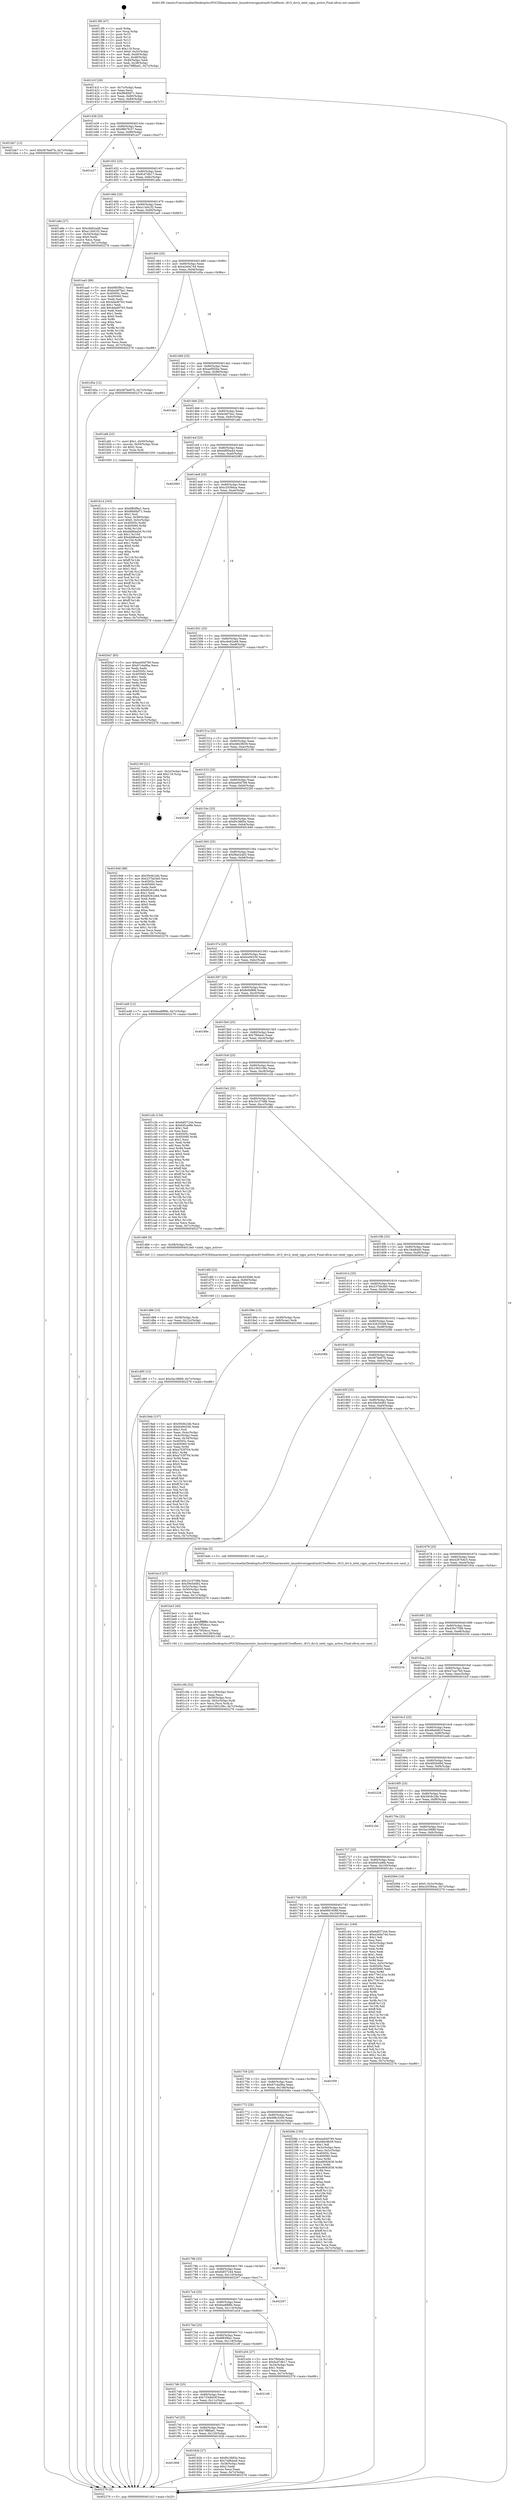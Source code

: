 digraph "0x4013f0" {
  label = "0x4013f0 (/mnt/c/Users/mathe/Desktop/tcc/POCII/binaries/extr_linuxdriversgpudrmi915selftests..i915_drv.h_intel_vgpu_active_Final-ollvm.out::main(0))"
  labelloc = "t"
  node[shape=record]

  Entry [label="",width=0.3,height=0.3,shape=circle,fillcolor=black,style=filled]
  "0x40141f" [label="{
     0x40141f [26]\l
     | [instrs]\l
     &nbsp;&nbsp;0x40141f \<+3\>: mov -0x7c(%rbp),%eax\l
     &nbsp;&nbsp;0x401422 \<+2\>: mov %eax,%ecx\l
     &nbsp;&nbsp;0x401424 \<+6\>: sub $0x88d0bf71,%ecx\l
     &nbsp;&nbsp;0x40142a \<+3\>: mov %eax,-0x80(%rbp)\l
     &nbsp;&nbsp;0x40142d \<+6\>: mov %ecx,-0x84(%rbp)\l
     &nbsp;&nbsp;0x401433 \<+6\>: je 0000000000401bb7 \<main+0x7c7\>\l
  }"]
  "0x401bb7" [label="{
     0x401bb7 [12]\l
     | [instrs]\l
     &nbsp;&nbsp;0x401bb7 \<+7\>: movl $0x387be97b,-0x7c(%rbp)\l
     &nbsp;&nbsp;0x401bbe \<+5\>: jmp 0000000000402276 \<main+0xe86\>\l
  }"]
  "0x401439" [label="{
     0x401439 [25]\l
     | [instrs]\l
     &nbsp;&nbsp;0x401439 \<+5\>: jmp 000000000040143e \<main+0x4e\>\l
     &nbsp;&nbsp;0x40143e \<+3\>: mov -0x80(%rbp),%eax\l
     &nbsp;&nbsp;0x401441 \<+5\>: sub $0x98b7fc37,%eax\l
     &nbsp;&nbsp;0x401446 \<+6\>: mov %eax,-0x88(%rbp)\l
     &nbsp;&nbsp;0x40144c \<+6\>: je 0000000000401e27 \<main+0xa37\>\l
  }"]
  Exit [label="",width=0.3,height=0.3,shape=circle,fillcolor=black,style=filled,peripheries=2]
  "0x401e27" [label="{
     0x401e27\l
  }", style=dashed]
  "0x401452" [label="{
     0x401452 [25]\l
     | [instrs]\l
     &nbsp;&nbsp;0x401452 \<+5\>: jmp 0000000000401457 \<main+0x67\>\l
     &nbsp;&nbsp;0x401457 \<+3\>: mov -0x80(%rbp),%eax\l
     &nbsp;&nbsp;0x40145a \<+5\>: sub $0x9cd7db17,%eax\l
     &nbsp;&nbsp;0x40145f \<+6\>: mov %eax,-0x8c(%rbp)\l
     &nbsp;&nbsp;0x401465 \<+6\>: je 0000000000401a8a \<main+0x69a\>\l
  }"]
  "0x401d95" [label="{
     0x401d95 [12]\l
     | [instrs]\l
     &nbsp;&nbsp;0x401d95 \<+7\>: movl $0x5ac39fd9,-0x7c(%rbp)\l
     &nbsp;&nbsp;0x401d9c \<+5\>: jmp 0000000000402276 \<main+0xe86\>\l
  }"]
  "0x401a8a" [label="{
     0x401a8a [27]\l
     | [instrs]\l
     &nbsp;&nbsp;0x401a8a \<+5\>: mov $0xc6e62a48,%eax\l
     &nbsp;&nbsp;0x401a8f \<+5\>: mov $0xa13d41f2,%ecx\l
     &nbsp;&nbsp;0x401a94 \<+3\>: mov -0x34(%rbp),%edx\l
     &nbsp;&nbsp;0x401a97 \<+3\>: cmp $0x0,%edx\l
     &nbsp;&nbsp;0x401a9a \<+3\>: cmove %ecx,%eax\l
     &nbsp;&nbsp;0x401a9d \<+3\>: mov %eax,-0x7c(%rbp)\l
     &nbsp;&nbsp;0x401aa0 \<+5\>: jmp 0000000000402276 \<main+0xe86\>\l
  }"]
  "0x40146b" [label="{
     0x40146b [25]\l
     | [instrs]\l
     &nbsp;&nbsp;0x40146b \<+5\>: jmp 0000000000401470 \<main+0x80\>\l
     &nbsp;&nbsp;0x401470 \<+3\>: mov -0x80(%rbp),%eax\l
     &nbsp;&nbsp;0x401473 \<+5\>: sub $0xa13d41f2,%eax\l
     &nbsp;&nbsp;0x401478 \<+6\>: mov %eax,-0x90(%rbp)\l
     &nbsp;&nbsp;0x40147e \<+6\>: je 0000000000401aa5 \<main+0x6b5\>\l
  }"]
  "0x401d86" [label="{
     0x401d86 [15]\l
     | [instrs]\l
     &nbsp;&nbsp;0x401d86 \<+4\>: mov -0x58(%rbp),%rdi\l
     &nbsp;&nbsp;0x401d8a \<+6\>: mov %eax,-0x12c(%rbp)\l
     &nbsp;&nbsp;0x401d90 \<+5\>: call 0000000000401030 \<free@plt\>\l
     | [calls]\l
     &nbsp;&nbsp;0x401030 \{1\} (unknown)\l
  }"]
  "0x401aa5" [label="{
     0x401aa5 [88]\l
     | [instrs]\l
     &nbsp;&nbsp;0x401aa5 \<+5\>: mov $0x6f83f9a1,%eax\l
     &nbsp;&nbsp;0x401aaa \<+5\>: mov $0xbcb87ba1,%ecx\l
     &nbsp;&nbsp;0x401aaf \<+7\>: mov 0x40505c,%edx\l
     &nbsp;&nbsp;0x401ab6 \<+7\>: mov 0x405060,%esi\l
     &nbsp;&nbsp;0x401abd \<+2\>: mov %edx,%edi\l
     &nbsp;&nbsp;0x401abf \<+6\>: sub $0x4dad0763,%edi\l
     &nbsp;&nbsp;0x401ac5 \<+3\>: sub $0x1,%edi\l
     &nbsp;&nbsp;0x401ac8 \<+6\>: add $0x4dad0763,%edi\l
     &nbsp;&nbsp;0x401ace \<+3\>: imul %edi,%edx\l
     &nbsp;&nbsp;0x401ad1 \<+3\>: and $0x1,%edx\l
     &nbsp;&nbsp;0x401ad4 \<+3\>: cmp $0x0,%edx\l
     &nbsp;&nbsp;0x401ad7 \<+4\>: sete %r8b\l
     &nbsp;&nbsp;0x401adb \<+3\>: cmp $0xa,%esi\l
     &nbsp;&nbsp;0x401ade \<+4\>: setl %r9b\l
     &nbsp;&nbsp;0x401ae2 \<+3\>: mov %r8b,%r10b\l
     &nbsp;&nbsp;0x401ae5 \<+3\>: and %r9b,%r10b\l
     &nbsp;&nbsp;0x401ae8 \<+3\>: xor %r9b,%r8b\l
     &nbsp;&nbsp;0x401aeb \<+3\>: or %r8b,%r10b\l
     &nbsp;&nbsp;0x401aee \<+4\>: test $0x1,%r10b\l
     &nbsp;&nbsp;0x401af2 \<+3\>: cmovne %ecx,%eax\l
     &nbsp;&nbsp;0x401af5 \<+3\>: mov %eax,-0x7c(%rbp)\l
     &nbsp;&nbsp;0x401af8 \<+5\>: jmp 0000000000402276 \<main+0xe86\>\l
  }"]
  "0x401484" [label="{
     0x401484 [25]\l
     | [instrs]\l
     &nbsp;&nbsp;0x401484 \<+5\>: jmp 0000000000401489 \<main+0x99\>\l
     &nbsp;&nbsp;0x401489 \<+3\>: mov -0x80(%rbp),%eax\l
     &nbsp;&nbsp;0x40148c \<+5\>: sub $0xa2e0a744,%eax\l
     &nbsp;&nbsp;0x401491 \<+6\>: mov %eax,-0x94(%rbp)\l
     &nbsp;&nbsp;0x401497 \<+6\>: je 0000000000401d5a \<main+0x96a\>\l
  }"]
  "0x401d6f" [label="{
     0x401d6f [23]\l
     | [instrs]\l
     &nbsp;&nbsp;0x401d6f \<+10\>: movabs $0x4030d6,%rdi\l
     &nbsp;&nbsp;0x401d79 \<+3\>: mov %eax,-0x60(%rbp)\l
     &nbsp;&nbsp;0x401d7c \<+3\>: mov -0x60(%rbp),%esi\l
     &nbsp;&nbsp;0x401d7f \<+2\>: mov $0x0,%al\l
     &nbsp;&nbsp;0x401d81 \<+5\>: call 0000000000401040 \<printf@plt\>\l
     | [calls]\l
     &nbsp;&nbsp;0x401040 \{1\} (unknown)\l
  }"]
  "0x401d5a" [label="{
     0x401d5a [12]\l
     | [instrs]\l
     &nbsp;&nbsp;0x401d5a \<+7\>: movl $0x387be97b,-0x7c(%rbp)\l
     &nbsp;&nbsp;0x401d61 \<+5\>: jmp 0000000000402276 \<main+0xe86\>\l
  }"]
  "0x40149d" [label="{
     0x40149d [25]\l
     | [instrs]\l
     &nbsp;&nbsp;0x40149d \<+5\>: jmp 00000000004014a2 \<main+0xb2\>\l
     &nbsp;&nbsp;0x4014a2 \<+3\>: mov -0x80(%rbp),%eax\l
     &nbsp;&nbsp;0x4014a5 \<+5\>: sub $0xaef5f2be,%eax\l
     &nbsp;&nbsp;0x4014aa \<+6\>: mov %eax,-0x98(%rbp)\l
     &nbsp;&nbsp;0x4014b0 \<+6\>: je 0000000000401da1 \<main+0x9b1\>\l
  }"]
  "0x401c0b" [label="{
     0x401c0b [32]\l
     | [instrs]\l
     &nbsp;&nbsp;0x401c0b \<+6\>: mov -0x128(%rbp),%ecx\l
     &nbsp;&nbsp;0x401c11 \<+3\>: imul %eax,%ecx\l
     &nbsp;&nbsp;0x401c14 \<+4\>: mov -0x58(%rbp),%rsi\l
     &nbsp;&nbsp;0x401c18 \<+4\>: movslq -0x5c(%rbp),%rdi\l
     &nbsp;&nbsp;0x401c1c \<+3\>: mov %ecx,(%rsi,%rdi,4)\l
     &nbsp;&nbsp;0x401c1f \<+7\>: movl $0x1063106c,-0x7c(%rbp)\l
     &nbsp;&nbsp;0x401c26 \<+5\>: jmp 0000000000402276 \<main+0xe86\>\l
  }"]
  "0x401da1" [label="{
     0x401da1\l
  }", style=dashed]
  "0x4014b6" [label="{
     0x4014b6 [25]\l
     | [instrs]\l
     &nbsp;&nbsp;0x4014b6 \<+5\>: jmp 00000000004014bb \<main+0xcb\>\l
     &nbsp;&nbsp;0x4014bb \<+3\>: mov -0x80(%rbp),%eax\l
     &nbsp;&nbsp;0x4014be \<+5\>: sub $0xbcb87ba1,%eax\l
     &nbsp;&nbsp;0x4014c3 \<+6\>: mov %eax,-0x9c(%rbp)\l
     &nbsp;&nbsp;0x4014c9 \<+6\>: je 0000000000401afd \<main+0x70d\>\l
  }"]
  "0x401be3" [label="{
     0x401be3 [40]\l
     | [instrs]\l
     &nbsp;&nbsp;0x401be3 \<+5\>: mov $0x2,%ecx\l
     &nbsp;&nbsp;0x401be8 \<+1\>: cltd\l
     &nbsp;&nbsp;0x401be9 \<+2\>: idiv %ecx\l
     &nbsp;&nbsp;0x401beb \<+6\>: imul $0xfffffffe,%edx,%ecx\l
     &nbsp;&nbsp;0x401bf1 \<+6\>: sub $0x70f3dccc,%ecx\l
     &nbsp;&nbsp;0x401bf7 \<+3\>: add $0x1,%ecx\l
     &nbsp;&nbsp;0x401bfa \<+6\>: add $0x70f3dccc,%ecx\l
     &nbsp;&nbsp;0x401c00 \<+6\>: mov %ecx,-0x128(%rbp)\l
     &nbsp;&nbsp;0x401c06 \<+5\>: call 0000000000401160 \<next_i\>\l
     | [calls]\l
     &nbsp;&nbsp;0x401160 \{1\} (/mnt/c/Users/mathe/Desktop/tcc/POCII/binaries/extr_linuxdriversgpudrmi915selftests..i915_drv.h_intel_vgpu_active_Final-ollvm.out::next_i)\l
  }"]
  "0x401afd" [label="{
     0x401afd [23]\l
     | [instrs]\l
     &nbsp;&nbsp;0x401afd \<+7\>: movl $0x1,-0x50(%rbp)\l
     &nbsp;&nbsp;0x401b04 \<+4\>: movslq -0x50(%rbp),%rax\l
     &nbsp;&nbsp;0x401b08 \<+4\>: shl $0x2,%rax\l
     &nbsp;&nbsp;0x401b0c \<+3\>: mov %rax,%rdi\l
     &nbsp;&nbsp;0x401b0f \<+5\>: call 0000000000401050 \<malloc@plt\>\l
     | [calls]\l
     &nbsp;&nbsp;0x401050 \{1\} (unknown)\l
  }"]
  "0x4014cf" [label="{
     0x4014cf [25]\l
     | [instrs]\l
     &nbsp;&nbsp;0x4014cf \<+5\>: jmp 00000000004014d4 \<main+0xe4\>\l
     &nbsp;&nbsp;0x4014d4 \<+3\>: mov -0x80(%rbp),%eax\l
     &nbsp;&nbsp;0x4014d7 \<+5\>: sub $0xbdf5ba4d,%eax\l
     &nbsp;&nbsp;0x4014dc \<+6\>: mov %eax,-0xa0(%rbp)\l
     &nbsp;&nbsp;0x4014e2 \<+6\>: je 0000000000402083 \<main+0xc93\>\l
  }"]
  "0x401b14" [label="{
     0x401b14 [163]\l
     | [instrs]\l
     &nbsp;&nbsp;0x401b14 \<+5\>: mov $0x6f83f9a1,%ecx\l
     &nbsp;&nbsp;0x401b19 \<+5\>: mov $0x88d0bf71,%edx\l
     &nbsp;&nbsp;0x401b1e \<+3\>: mov $0x1,%sil\l
     &nbsp;&nbsp;0x401b21 \<+4\>: mov %rax,-0x58(%rbp)\l
     &nbsp;&nbsp;0x401b25 \<+7\>: movl $0x0,-0x5c(%rbp)\l
     &nbsp;&nbsp;0x401b2c \<+8\>: mov 0x40505c,%r8d\l
     &nbsp;&nbsp;0x401b34 \<+8\>: mov 0x405060,%r9d\l
     &nbsp;&nbsp;0x401b3c \<+3\>: mov %r8d,%r10d\l
     &nbsp;&nbsp;0x401b3f \<+7\>: sub $0xddd6aa5d,%r10d\l
     &nbsp;&nbsp;0x401b46 \<+4\>: sub $0x1,%r10d\l
     &nbsp;&nbsp;0x401b4a \<+7\>: add $0xddd6aa5d,%r10d\l
     &nbsp;&nbsp;0x401b51 \<+4\>: imul %r10d,%r8d\l
     &nbsp;&nbsp;0x401b55 \<+4\>: and $0x1,%r8d\l
     &nbsp;&nbsp;0x401b59 \<+4\>: cmp $0x0,%r8d\l
     &nbsp;&nbsp;0x401b5d \<+4\>: sete %r11b\l
     &nbsp;&nbsp;0x401b61 \<+4\>: cmp $0xa,%r9d\l
     &nbsp;&nbsp;0x401b65 \<+3\>: setl %bl\l
     &nbsp;&nbsp;0x401b68 \<+3\>: mov %r11b,%r14b\l
     &nbsp;&nbsp;0x401b6b \<+4\>: xor $0xff,%r14b\l
     &nbsp;&nbsp;0x401b6f \<+3\>: mov %bl,%r15b\l
     &nbsp;&nbsp;0x401b72 \<+4\>: xor $0xff,%r15b\l
     &nbsp;&nbsp;0x401b76 \<+4\>: xor $0x1,%sil\l
     &nbsp;&nbsp;0x401b7a \<+3\>: mov %r14b,%r12b\l
     &nbsp;&nbsp;0x401b7d \<+4\>: and $0xff,%r12b\l
     &nbsp;&nbsp;0x401b81 \<+3\>: and %sil,%r11b\l
     &nbsp;&nbsp;0x401b84 \<+3\>: mov %r15b,%r13b\l
     &nbsp;&nbsp;0x401b87 \<+4\>: and $0xff,%r13b\l
     &nbsp;&nbsp;0x401b8b \<+3\>: and %sil,%bl\l
     &nbsp;&nbsp;0x401b8e \<+3\>: or %r11b,%r12b\l
     &nbsp;&nbsp;0x401b91 \<+3\>: or %bl,%r13b\l
     &nbsp;&nbsp;0x401b94 \<+3\>: xor %r13b,%r12b\l
     &nbsp;&nbsp;0x401b97 \<+3\>: or %r15b,%r14b\l
     &nbsp;&nbsp;0x401b9a \<+4\>: xor $0xff,%r14b\l
     &nbsp;&nbsp;0x401b9e \<+4\>: or $0x1,%sil\l
     &nbsp;&nbsp;0x401ba2 \<+3\>: and %sil,%r14b\l
     &nbsp;&nbsp;0x401ba5 \<+3\>: or %r14b,%r12b\l
     &nbsp;&nbsp;0x401ba8 \<+4\>: test $0x1,%r12b\l
     &nbsp;&nbsp;0x401bac \<+3\>: cmovne %edx,%ecx\l
     &nbsp;&nbsp;0x401baf \<+3\>: mov %ecx,-0x7c(%rbp)\l
     &nbsp;&nbsp;0x401bb2 \<+5\>: jmp 0000000000402276 \<main+0xe86\>\l
  }"]
  "0x402083" [label="{
     0x402083\l
  }", style=dashed]
  "0x4014e8" [label="{
     0x4014e8 [25]\l
     | [instrs]\l
     &nbsp;&nbsp;0x4014e8 \<+5\>: jmp 00000000004014ed \<main+0xfd\>\l
     &nbsp;&nbsp;0x4014ed \<+3\>: mov -0x80(%rbp),%eax\l
     &nbsp;&nbsp;0x4014f0 \<+5\>: sub $0xc2039dca,%eax\l
     &nbsp;&nbsp;0x4014f5 \<+6\>: mov %eax,-0xa4(%rbp)\l
     &nbsp;&nbsp;0x4014fb \<+6\>: je 00000000004020a7 \<main+0xcb7\>\l
  }"]
  "0x4019ab" [label="{
     0x4019ab [157]\l
     | [instrs]\l
     &nbsp;&nbsp;0x4019ab \<+5\>: mov $0x59c8c24b,%ecx\l
     &nbsp;&nbsp;0x4019b0 \<+5\>: mov $0xfce94336,%edx\l
     &nbsp;&nbsp;0x4019b5 \<+3\>: mov $0x1,%sil\l
     &nbsp;&nbsp;0x4019b8 \<+3\>: mov %eax,-0x4c(%rbp)\l
     &nbsp;&nbsp;0x4019bb \<+3\>: mov -0x4c(%rbp),%eax\l
     &nbsp;&nbsp;0x4019be \<+3\>: mov %eax,-0x34(%rbp)\l
     &nbsp;&nbsp;0x4019c1 \<+7\>: mov 0x40505c,%eax\l
     &nbsp;&nbsp;0x4019c8 \<+8\>: mov 0x405060,%r8d\l
     &nbsp;&nbsp;0x4019d0 \<+3\>: mov %eax,%r9d\l
     &nbsp;&nbsp;0x4019d3 \<+7\>: sub $0xa753f704,%r9d\l
     &nbsp;&nbsp;0x4019da \<+4\>: sub $0x1,%r9d\l
     &nbsp;&nbsp;0x4019de \<+7\>: add $0xa753f704,%r9d\l
     &nbsp;&nbsp;0x4019e5 \<+4\>: imul %r9d,%eax\l
     &nbsp;&nbsp;0x4019e9 \<+3\>: and $0x1,%eax\l
     &nbsp;&nbsp;0x4019ec \<+3\>: cmp $0x0,%eax\l
     &nbsp;&nbsp;0x4019ef \<+4\>: sete %r10b\l
     &nbsp;&nbsp;0x4019f3 \<+4\>: cmp $0xa,%r8d\l
     &nbsp;&nbsp;0x4019f7 \<+4\>: setl %r11b\l
     &nbsp;&nbsp;0x4019fb \<+3\>: mov %r10b,%bl\l
     &nbsp;&nbsp;0x4019fe \<+3\>: xor $0xff,%bl\l
     &nbsp;&nbsp;0x401a01 \<+3\>: mov %r11b,%r14b\l
     &nbsp;&nbsp;0x401a04 \<+4\>: xor $0xff,%r14b\l
     &nbsp;&nbsp;0x401a08 \<+4\>: xor $0x1,%sil\l
     &nbsp;&nbsp;0x401a0c \<+3\>: mov %bl,%r15b\l
     &nbsp;&nbsp;0x401a0f \<+4\>: and $0xff,%r15b\l
     &nbsp;&nbsp;0x401a13 \<+3\>: and %sil,%r10b\l
     &nbsp;&nbsp;0x401a16 \<+3\>: mov %r14b,%r12b\l
     &nbsp;&nbsp;0x401a19 \<+4\>: and $0xff,%r12b\l
     &nbsp;&nbsp;0x401a1d \<+3\>: and %sil,%r11b\l
     &nbsp;&nbsp;0x401a20 \<+3\>: or %r10b,%r15b\l
     &nbsp;&nbsp;0x401a23 \<+3\>: or %r11b,%r12b\l
     &nbsp;&nbsp;0x401a26 \<+3\>: xor %r12b,%r15b\l
     &nbsp;&nbsp;0x401a29 \<+3\>: or %r14b,%bl\l
     &nbsp;&nbsp;0x401a2c \<+3\>: xor $0xff,%bl\l
     &nbsp;&nbsp;0x401a2f \<+4\>: or $0x1,%sil\l
     &nbsp;&nbsp;0x401a33 \<+3\>: and %sil,%bl\l
     &nbsp;&nbsp;0x401a36 \<+3\>: or %bl,%r15b\l
     &nbsp;&nbsp;0x401a39 \<+4\>: test $0x1,%r15b\l
     &nbsp;&nbsp;0x401a3d \<+3\>: cmovne %edx,%ecx\l
     &nbsp;&nbsp;0x401a40 \<+3\>: mov %ecx,-0x7c(%rbp)\l
     &nbsp;&nbsp;0x401a43 \<+5\>: jmp 0000000000402276 \<main+0xe86\>\l
  }"]
  "0x4020a7" [label="{
     0x4020a7 [83]\l
     | [instrs]\l
     &nbsp;&nbsp;0x4020a7 \<+5\>: mov $0xea00d769,%eax\l
     &nbsp;&nbsp;0x4020ac \<+5\>: mov $0x67c4a9ba,%ecx\l
     &nbsp;&nbsp;0x4020b1 \<+2\>: xor %edx,%edx\l
     &nbsp;&nbsp;0x4020b3 \<+7\>: mov 0x40505c,%esi\l
     &nbsp;&nbsp;0x4020ba \<+7\>: mov 0x405060,%edi\l
     &nbsp;&nbsp;0x4020c1 \<+3\>: sub $0x1,%edx\l
     &nbsp;&nbsp;0x4020c4 \<+3\>: mov %esi,%r8d\l
     &nbsp;&nbsp;0x4020c7 \<+3\>: add %edx,%r8d\l
     &nbsp;&nbsp;0x4020ca \<+4\>: imul %r8d,%esi\l
     &nbsp;&nbsp;0x4020ce \<+3\>: and $0x1,%esi\l
     &nbsp;&nbsp;0x4020d1 \<+3\>: cmp $0x0,%esi\l
     &nbsp;&nbsp;0x4020d4 \<+4\>: sete %r9b\l
     &nbsp;&nbsp;0x4020d8 \<+3\>: cmp $0xa,%edi\l
     &nbsp;&nbsp;0x4020db \<+4\>: setl %r10b\l
     &nbsp;&nbsp;0x4020df \<+3\>: mov %r9b,%r11b\l
     &nbsp;&nbsp;0x4020e2 \<+3\>: and %r10b,%r11b\l
     &nbsp;&nbsp;0x4020e5 \<+3\>: xor %r10b,%r9b\l
     &nbsp;&nbsp;0x4020e8 \<+3\>: or %r9b,%r11b\l
     &nbsp;&nbsp;0x4020eb \<+4\>: test $0x1,%r11b\l
     &nbsp;&nbsp;0x4020ef \<+3\>: cmovne %ecx,%eax\l
     &nbsp;&nbsp;0x4020f2 \<+3\>: mov %eax,-0x7c(%rbp)\l
     &nbsp;&nbsp;0x4020f5 \<+5\>: jmp 0000000000402276 \<main+0xe86\>\l
  }"]
  "0x401501" [label="{
     0x401501 [25]\l
     | [instrs]\l
     &nbsp;&nbsp;0x401501 \<+5\>: jmp 0000000000401506 \<main+0x116\>\l
     &nbsp;&nbsp;0x401506 \<+3\>: mov -0x80(%rbp),%eax\l
     &nbsp;&nbsp;0x401509 \<+5\>: sub $0xc6e62a48,%eax\l
     &nbsp;&nbsp;0x40150e \<+6\>: mov %eax,-0xa8(%rbp)\l
     &nbsp;&nbsp;0x401514 \<+6\>: je 0000000000402077 \<main+0xc87\>\l
  }"]
  "0x4013f0" [label="{
     0x4013f0 [47]\l
     | [instrs]\l
     &nbsp;&nbsp;0x4013f0 \<+1\>: push %rbp\l
     &nbsp;&nbsp;0x4013f1 \<+3\>: mov %rsp,%rbp\l
     &nbsp;&nbsp;0x4013f4 \<+2\>: push %r15\l
     &nbsp;&nbsp;0x4013f6 \<+2\>: push %r14\l
     &nbsp;&nbsp;0x4013f8 \<+2\>: push %r13\l
     &nbsp;&nbsp;0x4013fa \<+2\>: push %r12\l
     &nbsp;&nbsp;0x4013fc \<+1\>: push %rbx\l
     &nbsp;&nbsp;0x4013fd \<+7\>: sub $0x118,%rsp\l
     &nbsp;&nbsp;0x401404 \<+7\>: movl $0x0,-0x3c(%rbp)\l
     &nbsp;&nbsp;0x40140b \<+3\>: mov %edi,-0x40(%rbp)\l
     &nbsp;&nbsp;0x40140e \<+4\>: mov %rsi,-0x48(%rbp)\l
     &nbsp;&nbsp;0x401412 \<+3\>: mov -0x40(%rbp),%edi\l
     &nbsp;&nbsp;0x401415 \<+3\>: mov %edi,-0x38(%rbp)\l
     &nbsp;&nbsp;0x401418 \<+7\>: movl $0x78ffdad1,-0x7c(%rbp)\l
  }"]
  "0x402077" [label="{
     0x402077\l
  }", style=dashed]
  "0x40151a" [label="{
     0x40151a [25]\l
     | [instrs]\l
     &nbsp;&nbsp;0x40151a \<+5\>: jmp 000000000040151f \<main+0x12f\>\l
     &nbsp;&nbsp;0x40151f \<+3\>: mov -0x80(%rbp),%eax\l
     &nbsp;&nbsp;0x401522 \<+5\>: sub $0xd46c9b59,%eax\l
     &nbsp;&nbsp;0x401527 \<+6\>: mov %eax,-0xac(%rbp)\l
     &nbsp;&nbsp;0x40152d \<+6\>: je 0000000000402190 \<main+0xda0\>\l
  }"]
  "0x402276" [label="{
     0x402276 [5]\l
     | [instrs]\l
     &nbsp;&nbsp;0x402276 \<+5\>: jmp 000000000040141f \<main+0x2f\>\l
  }"]
  "0x402190" [label="{
     0x402190 [21]\l
     | [instrs]\l
     &nbsp;&nbsp;0x402190 \<+3\>: mov -0x2c(%rbp),%eax\l
     &nbsp;&nbsp;0x402193 \<+7\>: add $0x118,%rsp\l
     &nbsp;&nbsp;0x40219a \<+1\>: pop %rbx\l
     &nbsp;&nbsp;0x40219b \<+2\>: pop %r12\l
     &nbsp;&nbsp;0x40219d \<+2\>: pop %r13\l
     &nbsp;&nbsp;0x40219f \<+2\>: pop %r14\l
     &nbsp;&nbsp;0x4021a1 \<+2\>: pop %r15\l
     &nbsp;&nbsp;0x4021a3 \<+1\>: pop %rbp\l
     &nbsp;&nbsp;0x4021a4 \<+1\>: ret\l
  }"]
  "0x401533" [label="{
     0x401533 [25]\l
     | [instrs]\l
     &nbsp;&nbsp;0x401533 \<+5\>: jmp 0000000000401538 \<main+0x148\>\l
     &nbsp;&nbsp;0x401538 \<+3\>: mov -0x80(%rbp),%eax\l
     &nbsp;&nbsp;0x40153b \<+5\>: sub $0xea00d769,%eax\l
     &nbsp;&nbsp;0x401540 \<+6\>: mov %eax,-0xb0(%rbp)\l
     &nbsp;&nbsp;0x401546 \<+6\>: je 000000000040226f \<main+0xe7f\>\l
  }"]
  "0x401808" [label="{
     0x401808\l
  }", style=dashed]
  "0x40226f" [label="{
     0x40226f\l
  }", style=dashed]
  "0x40154c" [label="{
     0x40154c [25]\l
     | [instrs]\l
     &nbsp;&nbsp;0x40154c \<+5\>: jmp 0000000000401551 \<main+0x161\>\l
     &nbsp;&nbsp;0x401551 \<+3\>: mov -0x80(%rbp),%eax\l
     &nbsp;&nbsp;0x401554 \<+5\>: sub $0xf0c3885a,%eax\l
     &nbsp;&nbsp;0x401559 \<+6\>: mov %eax,-0xb4(%rbp)\l
     &nbsp;&nbsp;0x40155f \<+6\>: je 0000000000401946 \<main+0x556\>\l
  }"]
  "0x40182b" [label="{
     0x40182b [27]\l
     | [instrs]\l
     &nbsp;&nbsp;0x40182b \<+5\>: mov $0xf0c3885a,%eax\l
     &nbsp;&nbsp;0x401830 \<+5\>: mov $0x7a9fcba9,%ecx\l
     &nbsp;&nbsp;0x401835 \<+3\>: mov -0x38(%rbp),%edx\l
     &nbsp;&nbsp;0x401838 \<+3\>: cmp $0x2,%edx\l
     &nbsp;&nbsp;0x40183b \<+3\>: cmovne %ecx,%eax\l
     &nbsp;&nbsp;0x40183e \<+3\>: mov %eax,-0x7c(%rbp)\l
     &nbsp;&nbsp;0x401841 \<+5\>: jmp 0000000000402276 \<main+0xe86\>\l
  }"]
  "0x401946" [label="{
     0x401946 [88]\l
     | [instrs]\l
     &nbsp;&nbsp;0x401946 \<+5\>: mov $0x59c8c24b,%eax\l
     &nbsp;&nbsp;0x40194b \<+5\>: mov $0x237bb3b0,%ecx\l
     &nbsp;&nbsp;0x401950 \<+7\>: mov 0x40505c,%edx\l
     &nbsp;&nbsp;0x401957 \<+7\>: mov 0x405060,%esi\l
     &nbsp;&nbsp;0x40195e \<+2\>: mov %edx,%edi\l
     &nbsp;&nbsp;0x401960 \<+6\>: sub $0xb9261e6d,%edi\l
     &nbsp;&nbsp;0x401966 \<+3\>: sub $0x1,%edi\l
     &nbsp;&nbsp;0x401969 \<+6\>: add $0xb9261e6d,%edi\l
     &nbsp;&nbsp;0x40196f \<+3\>: imul %edi,%edx\l
     &nbsp;&nbsp;0x401972 \<+3\>: and $0x1,%edx\l
     &nbsp;&nbsp;0x401975 \<+3\>: cmp $0x0,%edx\l
     &nbsp;&nbsp;0x401978 \<+4\>: sete %r8b\l
     &nbsp;&nbsp;0x40197c \<+3\>: cmp $0xa,%esi\l
     &nbsp;&nbsp;0x40197f \<+4\>: setl %r9b\l
     &nbsp;&nbsp;0x401983 \<+3\>: mov %r8b,%r10b\l
     &nbsp;&nbsp;0x401986 \<+3\>: and %r9b,%r10b\l
     &nbsp;&nbsp;0x401989 \<+3\>: xor %r9b,%r8b\l
     &nbsp;&nbsp;0x40198c \<+3\>: or %r8b,%r10b\l
     &nbsp;&nbsp;0x40198f \<+4\>: test $0x1,%r10b\l
     &nbsp;&nbsp;0x401993 \<+3\>: cmovne %ecx,%eax\l
     &nbsp;&nbsp;0x401996 \<+3\>: mov %eax,-0x7c(%rbp)\l
     &nbsp;&nbsp;0x401999 \<+5\>: jmp 0000000000402276 \<main+0xe86\>\l
  }"]
  "0x401565" [label="{
     0x401565 [25]\l
     | [instrs]\l
     &nbsp;&nbsp;0x401565 \<+5\>: jmp 000000000040156a \<main+0x17a\>\l
     &nbsp;&nbsp;0x40156a \<+3\>: mov -0x80(%rbp),%eax\l
     &nbsp;&nbsp;0x40156d \<+5\>: sub $0xf9a02dd3,%eax\l
     &nbsp;&nbsp;0x401572 \<+6\>: mov %eax,-0xb8(%rbp)\l
     &nbsp;&nbsp;0x401578 \<+6\>: je 0000000000401ecb \<main+0xadb\>\l
  }"]
  "0x4017ef" [label="{
     0x4017ef [25]\l
     | [instrs]\l
     &nbsp;&nbsp;0x4017ef \<+5\>: jmp 00000000004017f4 \<main+0x404\>\l
     &nbsp;&nbsp;0x4017f4 \<+3\>: mov -0x80(%rbp),%eax\l
     &nbsp;&nbsp;0x4017f7 \<+5\>: sub $0x78ffdad1,%eax\l
     &nbsp;&nbsp;0x4017fc \<+6\>: mov %eax,-0x120(%rbp)\l
     &nbsp;&nbsp;0x401802 \<+6\>: je 000000000040182b \<main+0x43b\>\l
  }"]
  "0x401ecb" [label="{
     0x401ecb\l
  }", style=dashed]
  "0x40157e" [label="{
     0x40157e [25]\l
     | [instrs]\l
     &nbsp;&nbsp;0x40157e \<+5\>: jmp 0000000000401583 \<main+0x193\>\l
     &nbsp;&nbsp;0x401583 \<+3\>: mov -0x80(%rbp),%eax\l
     &nbsp;&nbsp;0x401586 \<+5\>: sub $0xfce94336,%eax\l
     &nbsp;&nbsp;0x40158b \<+6\>: mov %eax,-0xbc(%rbp)\l
     &nbsp;&nbsp;0x401591 \<+6\>: je 0000000000401a48 \<main+0x658\>\l
  }"]
  "0x401fdf" [label="{
     0x401fdf\l
  }", style=dashed]
  "0x401a48" [label="{
     0x401a48 [12]\l
     | [instrs]\l
     &nbsp;&nbsp;0x401a48 \<+7\>: movl $0x6ea88f6b,-0x7c(%rbp)\l
     &nbsp;&nbsp;0x401a4f \<+5\>: jmp 0000000000402276 \<main+0xe86\>\l
  }"]
  "0x401597" [label="{
     0x401597 [25]\l
     | [instrs]\l
     &nbsp;&nbsp;0x401597 \<+5\>: jmp 000000000040159c \<main+0x1ac\>\l
     &nbsp;&nbsp;0x40159c \<+3\>: mov -0x80(%rbp),%eax\l
     &nbsp;&nbsp;0x40159f \<+5\>: sub $0xfe0bf8fd,%eax\l
     &nbsp;&nbsp;0x4015a4 \<+6\>: mov %eax,-0xc0(%rbp)\l
     &nbsp;&nbsp;0x4015aa \<+6\>: je 000000000040189e \<main+0x4ae\>\l
  }"]
  "0x4017d6" [label="{
     0x4017d6 [25]\l
     | [instrs]\l
     &nbsp;&nbsp;0x4017d6 \<+5\>: jmp 00000000004017db \<main+0x3eb\>\l
     &nbsp;&nbsp;0x4017db \<+3\>: mov -0x80(%rbp),%eax\l
     &nbsp;&nbsp;0x4017de \<+5\>: sub $0x733db03f,%eax\l
     &nbsp;&nbsp;0x4017e3 \<+6\>: mov %eax,-0x11c(%rbp)\l
     &nbsp;&nbsp;0x4017e9 \<+6\>: je 0000000000401fdf \<main+0xbef\>\l
  }"]
  "0x40189e" [label="{
     0x40189e\l
  }", style=dashed]
  "0x4015b0" [label="{
     0x4015b0 [25]\l
     | [instrs]\l
     &nbsp;&nbsp;0x4015b0 \<+5\>: jmp 00000000004015b5 \<main+0x1c5\>\l
     &nbsp;&nbsp;0x4015b5 \<+3\>: mov -0x80(%rbp),%eax\l
     &nbsp;&nbsp;0x4015b8 \<+5\>: sub $0x7fb6a4c,%eax\l
     &nbsp;&nbsp;0x4015bd \<+6\>: mov %eax,-0xc4(%rbp)\l
     &nbsp;&nbsp;0x4015c3 \<+6\>: je 0000000000401a6f \<main+0x67f\>\l
  }"]
  "0x4021d9" [label="{
     0x4021d9\l
  }", style=dashed]
  "0x401a6f" [label="{
     0x401a6f\l
  }", style=dashed]
  "0x4015c9" [label="{
     0x4015c9 [25]\l
     | [instrs]\l
     &nbsp;&nbsp;0x4015c9 \<+5\>: jmp 00000000004015ce \<main+0x1de\>\l
     &nbsp;&nbsp;0x4015ce \<+3\>: mov -0x80(%rbp),%eax\l
     &nbsp;&nbsp;0x4015d1 \<+5\>: sub $0x1063106c,%eax\l
     &nbsp;&nbsp;0x4015d6 \<+6\>: mov %eax,-0xc8(%rbp)\l
     &nbsp;&nbsp;0x4015dc \<+6\>: je 0000000000401c2b \<main+0x83b\>\l
  }"]
  "0x4017bd" [label="{
     0x4017bd [25]\l
     | [instrs]\l
     &nbsp;&nbsp;0x4017bd \<+5\>: jmp 00000000004017c2 \<main+0x3d2\>\l
     &nbsp;&nbsp;0x4017c2 \<+3\>: mov -0x80(%rbp),%eax\l
     &nbsp;&nbsp;0x4017c5 \<+5\>: sub $0x6f83f9a1,%eax\l
     &nbsp;&nbsp;0x4017ca \<+6\>: mov %eax,-0x118(%rbp)\l
     &nbsp;&nbsp;0x4017d0 \<+6\>: je 00000000004021d9 \<main+0xde9\>\l
  }"]
  "0x401c2b" [label="{
     0x401c2b [134]\l
     | [instrs]\l
     &nbsp;&nbsp;0x401c2b \<+5\>: mov $0x6df37244,%eax\l
     &nbsp;&nbsp;0x401c30 \<+5\>: mov $0x645ca9fe,%ecx\l
     &nbsp;&nbsp;0x401c35 \<+2\>: mov $0x1,%dl\l
     &nbsp;&nbsp;0x401c37 \<+2\>: xor %esi,%esi\l
     &nbsp;&nbsp;0x401c39 \<+7\>: mov 0x40505c,%edi\l
     &nbsp;&nbsp;0x401c40 \<+8\>: mov 0x405060,%r8d\l
     &nbsp;&nbsp;0x401c48 \<+3\>: sub $0x1,%esi\l
     &nbsp;&nbsp;0x401c4b \<+3\>: mov %edi,%r9d\l
     &nbsp;&nbsp;0x401c4e \<+3\>: add %esi,%r9d\l
     &nbsp;&nbsp;0x401c51 \<+4\>: imul %r9d,%edi\l
     &nbsp;&nbsp;0x401c55 \<+3\>: and $0x1,%edi\l
     &nbsp;&nbsp;0x401c58 \<+3\>: cmp $0x0,%edi\l
     &nbsp;&nbsp;0x401c5b \<+4\>: sete %r10b\l
     &nbsp;&nbsp;0x401c5f \<+4\>: cmp $0xa,%r8d\l
     &nbsp;&nbsp;0x401c63 \<+4\>: setl %r11b\l
     &nbsp;&nbsp;0x401c67 \<+3\>: mov %r10b,%bl\l
     &nbsp;&nbsp;0x401c6a \<+3\>: xor $0xff,%bl\l
     &nbsp;&nbsp;0x401c6d \<+3\>: mov %r11b,%r14b\l
     &nbsp;&nbsp;0x401c70 \<+4\>: xor $0xff,%r14b\l
     &nbsp;&nbsp;0x401c74 \<+3\>: xor $0x0,%dl\l
     &nbsp;&nbsp;0x401c77 \<+3\>: mov %bl,%r15b\l
     &nbsp;&nbsp;0x401c7a \<+4\>: and $0x0,%r15b\l
     &nbsp;&nbsp;0x401c7e \<+3\>: and %dl,%r10b\l
     &nbsp;&nbsp;0x401c81 \<+3\>: mov %r14b,%r12b\l
     &nbsp;&nbsp;0x401c84 \<+4\>: and $0x0,%r12b\l
     &nbsp;&nbsp;0x401c88 \<+3\>: and %dl,%r11b\l
     &nbsp;&nbsp;0x401c8b \<+3\>: or %r10b,%r15b\l
     &nbsp;&nbsp;0x401c8e \<+3\>: or %r11b,%r12b\l
     &nbsp;&nbsp;0x401c91 \<+3\>: xor %r12b,%r15b\l
     &nbsp;&nbsp;0x401c94 \<+3\>: or %r14b,%bl\l
     &nbsp;&nbsp;0x401c97 \<+3\>: xor $0xff,%bl\l
     &nbsp;&nbsp;0x401c9a \<+3\>: or $0x0,%dl\l
     &nbsp;&nbsp;0x401c9d \<+2\>: and %dl,%bl\l
     &nbsp;&nbsp;0x401c9f \<+3\>: or %bl,%r15b\l
     &nbsp;&nbsp;0x401ca2 \<+4\>: test $0x1,%r15b\l
     &nbsp;&nbsp;0x401ca6 \<+3\>: cmovne %ecx,%eax\l
     &nbsp;&nbsp;0x401ca9 \<+3\>: mov %eax,-0x7c(%rbp)\l
     &nbsp;&nbsp;0x401cac \<+5\>: jmp 0000000000402276 \<main+0xe86\>\l
  }"]
  "0x4015e2" [label="{
     0x4015e2 [25]\l
     | [instrs]\l
     &nbsp;&nbsp;0x4015e2 \<+5\>: jmp 00000000004015e7 \<main+0x1f7\>\l
     &nbsp;&nbsp;0x4015e7 \<+3\>: mov -0x80(%rbp),%eax\l
     &nbsp;&nbsp;0x4015ea \<+5\>: sub $0x1b10748b,%eax\l
     &nbsp;&nbsp;0x4015ef \<+6\>: mov %eax,-0xcc(%rbp)\l
     &nbsp;&nbsp;0x4015f5 \<+6\>: je 0000000000401d66 \<main+0x976\>\l
  }"]
  "0x401a54" [label="{
     0x401a54 [27]\l
     | [instrs]\l
     &nbsp;&nbsp;0x401a54 \<+5\>: mov $0x7fb6a4c,%eax\l
     &nbsp;&nbsp;0x401a59 \<+5\>: mov $0x9cd7db17,%ecx\l
     &nbsp;&nbsp;0x401a5e \<+3\>: mov -0x34(%rbp),%edx\l
     &nbsp;&nbsp;0x401a61 \<+3\>: cmp $0x1,%edx\l
     &nbsp;&nbsp;0x401a64 \<+3\>: cmovl %ecx,%eax\l
     &nbsp;&nbsp;0x401a67 \<+3\>: mov %eax,-0x7c(%rbp)\l
     &nbsp;&nbsp;0x401a6a \<+5\>: jmp 0000000000402276 \<main+0xe86\>\l
  }"]
  "0x401d66" [label="{
     0x401d66 [9]\l
     | [instrs]\l
     &nbsp;&nbsp;0x401d66 \<+4\>: mov -0x58(%rbp),%rdi\l
     &nbsp;&nbsp;0x401d6a \<+5\>: call 00000000004013e0 \<intel_vgpu_active\>\l
     | [calls]\l
     &nbsp;&nbsp;0x4013e0 \{1\} (/mnt/c/Users/mathe/Desktop/tcc/POCII/binaries/extr_linuxdriversgpudrmi915selftests..i915_drv.h_intel_vgpu_active_Final-ollvm.out::intel_vgpu_active)\l
  }"]
  "0x4015fb" [label="{
     0x4015fb [25]\l
     | [instrs]\l
     &nbsp;&nbsp;0x4015fb \<+5\>: jmp 0000000000401600 \<main+0x210\>\l
     &nbsp;&nbsp;0x401600 \<+3\>: mov -0x80(%rbp),%eax\l
     &nbsp;&nbsp;0x401603 \<+5\>: sub $0x1fe484d3,%eax\l
     &nbsp;&nbsp;0x401608 \<+6\>: mov %eax,-0xd0(%rbp)\l
     &nbsp;&nbsp;0x40160e \<+6\>: je 00000000004021a5 \<main+0xdb5\>\l
  }"]
  "0x4017a4" [label="{
     0x4017a4 [25]\l
     | [instrs]\l
     &nbsp;&nbsp;0x4017a4 \<+5\>: jmp 00000000004017a9 \<main+0x3b9\>\l
     &nbsp;&nbsp;0x4017a9 \<+3\>: mov -0x80(%rbp),%eax\l
     &nbsp;&nbsp;0x4017ac \<+5\>: sub $0x6ea88f6b,%eax\l
     &nbsp;&nbsp;0x4017b1 \<+6\>: mov %eax,-0x114(%rbp)\l
     &nbsp;&nbsp;0x4017b7 \<+6\>: je 0000000000401a54 \<main+0x664\>\l
  }"]
  "0x4021a5" [label="{
     0x4021a5\l
  }", style=dashed]
  "0x401614" [label="{
     0x401614 [25]\l
     | [instrs]\l
     &nbsp;&nbsp;0x401614 \<+5\>: jmp 0000000000401619 \<main+0x229\>\l
     &nbsp;&nbsp;0x401619 \<+3\>: mov -0x80(%rbp),%eax\l
     &nbsp;&nbsp;0x40161c \<+5\>: sub $0x237bb3b0,%eax\l
     &nbsp;&nbsp;0x401621 \<+6\>: mov %eax,-0xd4(%rbp)\l
     &nbsp;&nbsp;0x401627 \<+6\>: je 000000000040199e \<main+0x5ae\>\l
  }"]
  "0x402207" [label="{
     0x402207\l
  }", style=dashed]
  "0x40199e" [label="{
     0x40199e [13]\l
     | [instrs]\l
     &nbsp;&nbsp;0x40199e \<+4\>: mov -0x48(%rbp),%rax\l
     &nbsp;&nbsp;0x4019a2 \<+4\>: mov 0x8(%rax),%rdi\l
     &nbsp;&nbsp;0x4019a6 \<+5\>: call 0000000000401060 \<atoi@plt\>\l
     | [calls]\l
     &nbsp;&nbsp;0x401060 \{1\} (unknown)\l
  }"]
  "0x40162d" [label="{
     0x40162d [25]\l
     | [instrs]\l
     &nbsp;&nbsp;0x40162d \<+5\>: jmp 0000000000401632 \<main+0x242\>\l
     &nbsp;&nbsp;0x401632 \<+3\>: mov -0x80(%rbp),%eax\l
     &nbsp;&nbsp;0x401635 \<+5\>: sub $0x326255d8,%eax\l
     &nbsp;&nbsp;0x40163a \<+6\>: mov %eax,-0xd8(%rbp)\l
     &nbsp;&nbsp;0x401640 \<+6\>: je 000000000040206b \<main+0xc7b\>\l
  }"]
  "0x40178b" [label="{
     0x40178b [25]\l
     | [instrs]\l
     &nbsp;&nbsp;0x40178b \<+5\>: jmp 0000000000401790 \<main+0x3a0\>\l
     &nbsp;&nbsp;0x401790 \<+3\>: mov -0x80(%rbp),%eax\l
     &nbsp;&nbsp;0x401793 \<+5\>: sub $0x6df37244,%eax\l
     &nbsp;&nbsp;0x401798 \<+6\>: mov %eax,-0x110(%rbp)\l
     &nbsp;&nbsp;0x40179e \<+6\>: je 0000000000402207 \<main+0xe17\>\l
  }"]
  "0x40206b" [label="{
     0x40206b\l
  }", style=dashed]
  "0x401646" [label="{
     0x401646 [25]\l
     | [instrs]\l
     &nbsp;&nbsp;0x401646 \<+5\>: jmp 000000000040164b \<main+0x25b\>\l
     &nbsp;&nbsp;0x40164b \<+3\>: mov -0x80(%rbp),%eax\l
     &nbsp;&nbsp;0x40164e \<+5\>: sub $0x387be97b,%eax\l
     &nbsp;&nbsp;0x401653 \<+6\>: mov %eax,-0xdc(%rbp)\l
     &nbsp;&nbsp;0x401659 \<+6\>: je 0000000000401bc3 \<main+0x7d3\>\l
  }"]
  "0x401f40" [label="{
     0x401f40\l
  }", style=dashed]
  "0x401bc3" [label="{
     0x401bc3 [27]\l
     | [instrs]\l
     &nbsp;&nbsp;0x401bc3 \<+5\>: mov $0x1b10748b,%eax\l
     &nbsp;&nbsp;0x401bc8 \<+5\>: mov $0x39e5d482,%ecx\l
     &nbsp;&nbsp;0x401bcd \<+3\>: mov -0x5c(%rbp),%edx\l
     &nbsp;&nbsp;0x401bd0 \<+3\>: cmp -0x50(%rbp),%edx\l
     &nbsp;&nbsp;0x401bd3 \<+3\>: cmovl %ecx,%eax\l
     &nbsp;&nbsp;0x401bd6 \<+3\>: mov %eax,-0x7c(%rbp)\l
     &nbsp;&nbsp;0x401bd9 \<+5\>: jmp 0000000000402276 \<main+0xe86\>\l
  }"]
  "0x40165f" [label="{
     0x40165f [25]\l
     | [instrs]\l
     &nbsp;&nbsp;0x40165f \<+5\>: jmp 0000000000401664 \<main+0x274\>\l
     &nbsp;&nbsp;0x401664 \<+3\>: mov -0x80(%rbp),%eax\l
     &nbsp;&nbsp;0x401667 \<+5\>: sub $0x39e5d482,%eax\l
     &nbsp;&nbsp;0x40166c \<+6\>: mov %eax,-0xe0(%rbp)\l
     &nbsp;&nbsp;0x401672 \<+6\>: je 0000000000401bde \<main+0x7ee\>\l
  }"]
  "0x401772" [label="{
     0x401772 [25]\l
     | [instrs]\l
     &nbsp;&nbsp;0x401772 \<+5\>: jmp 0000000000401777 \<main+0x387\>\l
     &nbsp;&nbsp;0x401777 \<+3\>: mov -0x80(%rbp),%eax\l
     &nbsp;&nbsp;0x40177a \<+5\>: sub $0x68fc3209,%eax\l
     &nbsp;&nbsp;0x40177f \<+6\>: mov %eax,-0x10c(%rbp)\l
     &nbsp;&nbsp;0x401785 \<+6\>: je 0000000000401f40 \<main+0xb50\>\l
  }"]
  "0x401bde" [label="{
     0x401bde [5]\l
     | [instrs]\l
     &nbsp;&nbsp;0x401bde \<+5\>: call 0000000000401160 \<next_i\>\l
     | [calls]\l
     &nbsp;&nbsp;0x401160 \{1\} (/mnt/c/Users/mathe/Desktop/tcc/POCII/binaries/extr_linuxdriversgpudrmi915selftests..i915_drv.h_intel_vgpu_active_Final-ollvm.out::next_i)\l
  }"]
  "0x401678" [label="{
     0x401678 [25]\l
     | [instrs]\l
     &nbsp;&nbsp;0x401678 \<+5\>: jmp 000000000040167d \<main+0x28d\>\l
     &nbsp;&nbsp;0x40167d \<+3\>: mov -0x80(%rbp),%eax\l
     &nbsp;&nbsp;0x401680 \<+5\>: sub $0x4287b4c5,%eax\l
     &nbsp;&nbsp;0x401685 \<+6\>: mov %eax,-0xe4(%rbp)\l
     &nbsp;&nbsp;0x40168b \<+6\>: je 000000000040193a \<main+0x54a\>\l
  }"]
  "0x4020fa" [label="{
     0x4020fa [150]\l
     | [instrs]\l
     &nbsp;&nbsp;0x4020fa \<+5\>: mov $0xea00d769,%eax\l
     &nbsp;&nbsp;0x4020ff \<+5\>: mov $0xd46c9b59,%ecx\l
     &nbsp;&nbsp;0x402104 \<+2\>: mov $0x1,%dl\l
     &nbsp;&nbsp;0x402106 \<+3\>: mov -0x3c(%rbp),%esi\l
     &nbsp;&nbsp;0x402109 \<+3\>: mov %esi,-0x2c(%rbp)\l
     &nbsp;&nbsp;0x40210c \<+7\>: mov 0x40505c,%esi\l
     &nbsp;&nbsp;0x402113 \<+7\>: mov 0x405060,%edi\l
     &nbsp;&nbsp;0x40211a \<+3\>: mov %esi,%r8d\l
     &nbsp;&nbsp;0x40211d \<+7\>: sub $0xe8092636,%r8d\l
     &nbsp;&nbsp;0x402124 \<+4\>: sub $0x1,%r8d\l
     &nbsp;&nbsp;0x402128 \<+7\>: add $0xe8092636,%r8d\l
     &nbsp;&nbsp;0x40212f \<+4\>: imul %r8d,%esi\l
     &nbsp;&nbsp;0x402133 \<+3\>: and $0x1,%esi\l
     &nbsp;&nbsp;0x402136 \<+3\>: cmp $0x0,%esi\l
     &nbsp;&nbsp;0x402139 \<+4\>: sete %r9b\l
     &nbsp;&nbsp;0x40213d \<+3\>: cmp $0xa,%edi\l
     &nbsp;&nbsp;0x402140 \<+4\>: setl %r10b\l
     &nbsp;&nbsp;0x402144 \<+3\>: mov %r9b,%r11b\l
     &nbsp;&nbsp;0x402147 \<+4\>: xor $0xff,%r11b\l
     &nbsp;&nbsp;0x40214b \<+3\>: mov %r10b,%bl\l
     &nbsp;&nbsp;0x40214e \<+3\>: xor $0xff,%bl\l
     &nbsp;&nbsp;0x402151 \<+3\>: xor $0x0,%dl\l
     &nbsp;&nbsp;0x402154 \<+3\>: mov %r11b,%r14b\l
     &nbsp;&nbsp;0x402157 \<+4\>: and $0x0,%r14b\l
     &nbsp;&nbsp;0x40215b \<+3\>: and %dl,%r9b\l
     &nbsp;&nbsp;0x40215e \<+3\>: mov %bl,%r15b\l
     &nbsp;&nbsp;0x402161 \<+4\>: and $0x0,%r15b\l
     &nbsp;&nbsp;0x402165 \<+3\>: and %dl,%r10b\l
     &nbsp;&nbsp;0x402168 \<+3\>: or %r9b,%r14b\l
     &nbsp;&nbsp;0x40216b \<+3\>: or %r10b,%r15b\l
     &nbsp;&nbsp;0x40216e \<+3\>: xor %r15b,%r14b\l
     &nbsp;&nbsp;0x402171 \<+3\>: or %bl,%r11b\l
     &nbsp;&nbsp;0x402174 \<+4\>: xor $0xff,%r11b\l
     &nbsp;&nbsp;0x402178 \<+3\>: or $0x0,%dl\l
     &nbsp;&nbsp;0x40217b \<+3\>: and %dl,%r11b\l
     &nbsp;&nbsp;0x40217e \<+3\>: or %r11b,%r14b\l
     &nbsp;&nbsp;0x402181 \<+4\>: test $0x1,%r14b\l
     &nbsp;&nbsp;0x402185 \<+3\>: cmovne %ecx,%eax\l
     &nbsp;&nbsp;0x402188 \<+3\>: mov %eax,-0x7c(%rbp)\l
     &nbsp;&nbsp;0x40218b \<+5\>: jmp 0000000000402276 \<main+0xe86\>\l
  }"]
  "0x40193a" [label="{
     0x40193a\l
  }", style=dashed]
  "0x401691" [label="{
     0x401691 [25]\l
     | [instrs]\l
     &nbsp;&nbsp;0x401691 \<+5\>: jmp 0000000000401696 \<main+0x2a6\>\l
     &nbsp;&nbsp;0x401696 \<+3\>: mov -0x80(%rbp),%eax\l
     &nbsp;&nbsp;0x401699 \<+5\>: sub $0x430c7599,%eax\l
     &nbsp;&nbsp;0x40169e \<+6\>: mov %eax,-0xe8(%rbp)\l
     &nbsp;&nbsp;0x4016a4 \<+6\>: je 0000000000402234 \<main+0xe44\>\l
  }"]
  "0x401759" [label="{
     0x401759 [25]\l
     | [instrs]\l
     &nbsp;&nbsp;0x401759 \<+5\>: jmp 000000000040175e \<main+0x36e\>\l
     &nbsp;&nbsp;0x40175e \<+3\>: mov -0x80(%rbp),%eax\l
     &nbsp;&nbsp;0x401761 \<+5\>: sub $0x67c4a9ba,%eax\l
     &nbsp;&nbsp;0x401766 \<+6\>: mov %eax,-0x108(%rbp)\l
     &nbsp;&nbsp;0x40176c \<+6\>: je 00000000004020fa \<main+0xd0a\>\l
  }"]
  "0x402234" [label="{
     0x402234\l
  }", style=dashed]
  "0x4016aa" [label="{
     0x4016aa [25]\l
     | [instrs]\l
     &nbsp;&nbsp;0x4016aa \<+5\>: jmp 00000000004016af \<main+0x2bf\>\l
     &nbsp;&nbsp;0x4016af \<+3\>: mov -0x80(%rbp),%eax\l
     &nbsp;&nbsp;0x4016b2 \<+5\>: sub $0x47cac7b0,%eax\l
     &nbsp;&nbsp;0x4016b7 \<+6\>: mov %eax,-0xec(%rbp)\l
     &nbsp;&nbsp;0x4016bd \<+6\>: je 0000000000401dcf \<main+0x9df\>\l
  }"]
  "0x401f59" [label="{
     0x401f59\l
  }", style=dashed]
  "0x401dcf" [label="{
     0x401dcf\l
  }", style=dashed]
  "0x4016c3" [label="{
     0x4016c3 [25]\l
     | [instrs]\l
     &nbsp;&nbsp;0x4016c3 \<+5\>: jmp 00000000004016c8 \<main+0x2d8\>\l
     &nbsp;&nbsp;0x4016c8 \<+3\>: mov -0x80(%rbp),%eax\l
     &nbsp;&nbsp;0x4016cb \<+5\>: sub $0x48a0d91f,%eax\l
     &nbsp;&nbsp;0x4016d0 \<+6\>: mov %eax,-0xf0(%rbp)\l
     &nbsp;&nbsp;0x4016d6 \<+6\>: je 0000000000401ee6 \<main+0xaf6\>\l
  }"]
  "0x401740" [label="{
     0x401740 [25]\l
     | [instrs]\l
     &nbsp;&nbsp;0x401740 \<+5\>: jmp 0000000000401745 \<main+0x355\>\l
     &nbsp;&nbsp;0x401745 \<+3\>: mov -0x80(%rbp),%eax\l
     &nbsp;&nbsp;0x401748 \<+5\>: sub $0x6661606f,%eax\l
     &nbsp;&nbsp;0x40174d \<+6\>: mov %eax,-0x104(%rbp)\l
     &nbsp;&nbsp;0x401753 \<+6\>: je 0000000000401f59 \<main+0xb69\>\l
  }"]
  "0x401ee6" [label="{
     0x401ee6\l
  }", style=dashed]
  "0x4016dc" [label="{
     0x4016dc [25]\l
     | [instrs]\l
     &nbsp;&nbsp;0x4016dc \<+5\>: jmp 00000000004016e1 \<main+0x2f1\>\l
     &nbsp;&nbsp;0x4016e1 \<+3\>: mov -0x80(%rbp),%eax\l
     &nbsp;&nbsp;0x4016e4 \<+5\>: sub $0x4fd2b06d,%eax\l
     &nbsp;&nbsp;0x4016e9 \<+6\>: mov %eax,-0xf4(%rbp)\l
     &nbsp;&nbsp;0x4016ef \<+6\>: je 0000000000402228 \<main+0xe38\>\l
  }"]
  "0x401cb1" [label="{
     0x401cb1 [169]\l
     | [instrs]\l
     &nbsp;&nbsp;0x401cb1 \<+5\>: mov $0x6df37244,%eax\l
     &nbsp;&nbsp;0x401cb6 \<+5\>: mov $0xa2e0a744,%ecx\l
     &nbsp;&nbsp;0x401cbb \<+2\>: mov $0x1,%dl\l
     &nbsp;&nbsp;0x401cbd \<+2\>: xor %esi,%esi\l
     &nbsp;&nbsp;0x401cbf \<+3\>: mov -0x5c(%rbp),%edi\l
     &nbsp;&nbsp;0x401cc2 \<+3\>: mov %esi,%r8d\l
     &nbsp;&nbsp;0x401cc5 \<+3\>: sub %edi,%r8d\l
     &nbsp;&nbsp;0x401cc8 \<+2\>: mov %esi,%edi\l
     &nbsp;&nbsp;0x401cca \<+3\>: sub $0x1,%edi\l
     &nbsp;&nbsp;0x401ccd \<+3\>: add %edi,%r8d\l
     &nbsp;&nbsp;0x401cd0 \<+3\>: sub %r8d,%esi\l
     &nbsp;&nbsp;0x401cd3 \<+3\>: mov %esi,-0x5c(%rbp)\l
     &nbsp;&nbsp;0x401cd6 \<+7\>: mov 0x40505c,%esi\l
     &nbsp;&nbsp;0x401cdd \<+7\>: mov 0x405060,%edi\l
     &nbsp;&nbsp;0x401ce4 \<+3\>: mov %esi,%r8d\l
     &nbsp;&nbsp;0x401ce7 \<+7\>: add $0x779c141e,%r8d\l
     &nbsp;&nbsp;0x401cee \<+4\>: sub $0x1,%r8d\l
     &nbsp;&nbsp;0x401cf2 \<+7\>: sub $0x779c141e,%r8d\l
     &nbsp;&nbsp;0x401cf9 \<+4\>: imul %r8d,%esi\l
     &nbsp;&nbsp;0x401cfd \<+3\>: and $0x1,%esi\l
     &nbsp;&nbsp;0x401d00 \<+3\>: cmp $0x0,%esi\l
     &nbsp;&nbsp;0x401d03 \<+4\>: sete %r9b\l
     &nbsp;&nbsp;0x401d07 \<+3\>: cmp $0xa,%edi\l
     &nbsp;&nbsp;0x401d0a \<+4\>: setl %r10b\l
     &nbsp;&nbsp;0x401d0e \<+3\>: mov %r9b,%r11b\l
     &nbsp;&nbsp;0x401d11 \<+4\>: xor $0xff,%r11b\l
     &nbsp;&nbsp;0x401d15 \<+3\>: mov %r10b,%bl\l
     &nbsp;&nbsp;0x401d18 \<+3\>: xor $0xff,%bl\l
     &nbsp;&nbsp;0x401d1b \<+3\>: xor $0x0,%dl\l
     &nbsp;&nbsp;0x401d1e \<+3\>: mov %r11b,%r14b\l
     &nbsp;&nbsp;0x401d21 \<+4\>: and $0x0,%r14b\l
     &nbsp;&nbsp;0x401d25 \<+3\>: and %dl,%r9b\l
     &nbsp;&nbsp;0x401d28 \<+3\>: mov %bl,%r15b\l
     &nbsp;&nbsp;0x401d2b \<+4\>: and $0x0,%r15b\l
     &nbsp;&nbsp;0x401d2f \<+3\>: and %dl,%r10b\l
     &nbsp;&nbsp;0x401d32 \<+3\>: or %r9b,%r14b\l
     &nbsp;&nbsp;0x401d35 \<+3\>: or %r10b,%r15b\l
     &nbsp;&nbsp;0x401d38 \<+3\>: xor %r15b,%r14b\l
     &nbsp;&nbsp;0x401d3b \<+3\>: or %bl,%r11b\l
     &nbsp;&nbsp;0x401d3e \<+4\>: xor $0xff,%r11b\l
     &nbsp;&nbsp;0x401d42 \<+3\>: or $0x0,%dl\l
     &nbsp;&nbsp;0x401d45 \<+3\>: and %dl,%r11b\l
     &nbsp;&nbsp;0x401d48 \<+3\>: or %r11b,%r14b\l
     &nbsp;&nbsp;0x401d4b \<+4\>: test $0x1,%r14b\l
     &nbsp;&nbsp;0x401d4f \<+3\>: cmovne %ecx,%eax\l
     &nbsp;&nbsp;0x401d52 \<+3\>: mov %eax,-0x7c(%rbp)\l
     &nbsp;&nbsp;0x401d55 \<+5\>: jmp 0000000000402276 \<main+0xe86\>\l
  }"]
  "0x402228" [label="{
     0x402228\l
  }", style=dashed]
  "0x4016f5" [label="{
     0x4016f5 [25]\l
     | [instrs]\l
     &nbsp;&nbsp;0x4016f5 \<+5\>: jmp 00000000004016fa \<main+0x30a\>\l
     &nbsp;&nbsp;0x4016fa \<+3\>: mov -0x80(%rbp),%eax\l
     &nbsp;&nbsp;0x4016fd \<+5\>: sub $0x59c8c24b,%eax\l
     &nbsp;&nbsp;0x401702 \<+6\>: mov %eax,-0xf8(%rbp)\l
     &nbsp;&nbsp;0x401708 \<+6\>: je 00000000004021bd \<main+0xdcd\>\l
  }"]
  "0x401727" [label="{
     0x401727 [25]\l
     | [instrs]\l
     &nbsp;&nbsp;0x401727 \<+5\>: jmp 000000000040172c \<main+0x33c\>\l
     &nbsp;&nbsp;0x40172c \<+3\>: mov -0x80(%rbp),%eax\l
     &nbsp;&nbsp;0x40172f \<+5\>: sub $0x645ca9fe,%eax\l
     &nbsp;&nbsp;0x401734 \<+6\>: mov %eax,-0x100(%rbp)\l
     &nbsp;&nbsp;0x40173a \<+6\>: je 0000000000401cb1 \<main+0x8c1\>\l
  }"]
  "0x4021bd" [label="{
     0x4021bd\l
  }", style=dashed]
  "0x40170e" [label="{
     0x40170e [25]\l
     | [instrs]\l
     &nbsp;&nbsp;0x40170e \<+5\>: jmp 0000000000401713 \<main+0x323\>\l
     &nbsp;&nbsp;0x401713 \<+3\>: mov -0x80(%rbp),%eax\l
     &nbsp;&nbsp;0x401716 \<+5\>: sub $0x5ac39fd9,%eax\l
     &nbsp;&nbsp;0x40171b \<+6\>: mov %eax,-0xfc(%rbp)\l
     &nbsp;&nbsp;0x401721 \<+6\>: je 0000000000402094 \<main+0xca4\>\l
  }"]
  "0x402094" [label="{
     0x402094 [19]\l
     | [instrs]\l
     &nbsp;&nbsp;0x402094 \<+7\>: movl $0x0,-0x3c(%rbp)\l
     &nbsp;&nbsp;0x40209b \<+7\>: movl $0xc2039dca,-0x7c(%rbp)\l
     &nbsp;&nbsp;0x4020a2 \<+5\>: jmp 0000000000402276 \<main+0xe86\>\l
  }"]
  Entry -> "0x4013f0" [label=" 1"]
  "0x40141f" -> "0x401bb7" [label=" 1"]
  "0x40141f" -> "0x401439" [label=" 19"]
  "0x402190" -> Exit [label=" 1"]
  "0x401439" -> "0x401e27" [label=" 0"]
  "0x401439" -> "0x401452" [label=" 19"]
  "0x4020fa" -> "0x402276" [label=" 1"]
  "0x401452" -> "0x401a8a" [label=" 1"]
  "0x401452" -> "0x40146b" [label=" 18"]
  "0x4020a7" -> "0x402276" [label=" 1"]
  "0x40146b" -> "0x401aa5" [label=" 1"]
  "0x40146b" -> "0x401484" [label=" 17"]
  "0x402094" -> "0x402276" [label=" 1"]
  "0x401484" -> "0x401d5a" [label=" 1"]
  "0x401484" -> "0x40149d" [label=" 16"]
  "0x401d95" -> "0x402276" [label=" 1"]
  "0x40149d" -> "0x401da1" [label=" 0"]
  "0x40149d" -> "0x4014b6" [label=" 16"]
  "0x401d86" -> "0x401d95" [label=" 1"]
  "0x4014b6" -> "0x401afd" [label=" 1"]
  "0x4014b6" -> "0x4014cf" [label=" 15"]
  "0x401d6f" -> "0x401d86" [label=" 1"]
  "0x4014cf" -> "0x402083" [label=" 0"]
  "0x4014cf" -> "0x4014e8" [label=" 15"]
  "0x401d66" -> "0x401d6f" [label=" 1"]
  "0x4014e8" -> "0x4020a7" [label=" 1"]
  "0x4014e8" -> "0x401501" [label=" 14"]
  "0x401d5a" -> "0x402276" [label=" 1"]
  "0x401501" -> "0x402077" [label=" 0"]
  "0x401501" -> "0x40151a" [label=" 14"]
  "0x401cb1" -> "0x402276" [label=" 1"]
  "0x40151a" -> "0x402190" [label=" 1"]
  "0x40151a" -> "0x401533" [label=" 13"]
  "0x401c2b" -> "0x402276" [label=" 1"]
  "0x401533" -> "0x40226f" [label=" 0"]
  "0x401533" -> "0x40154c" [label=" 13"]
  "0x401c0b" -> "0x402276" [label=" 1"]
  "0x40154c" -> "0x401946" [label=" 1"]
  "0x40154c" -> "0x401565" [label=" 12"]
  "0x401be3" -> "0x401c0b" [label=" 1"]
  "0x401565" -> "0x401ecb" [label=" 0"]
  "0x401565" -> "0x40157e" [label=" 12"]
  "0x401bc3" -> "0x402276" [label=" 2"]
  "0x40157e" -> "0x401a48" [label=" 1"]
  "0x40157e" -> "0x401597" [label=" 11"]
  "0x401bb7" -> "0x402276" [label=" 1"]
  "0x401597" -> "0x40189e" [label=" 0"]
  "0x401597" -> "0x4015b0" [label=" 11"]
  "0x401afd" -> "0x401b14" [label=" 1"]
  "0x4015b0" -> "0x401a6f" [label=" 0"]
  "0x4015b0" -> "0x4015c9" [label=" 11"]
  "0x401aa5" -> "0x402276" [label=" 1"]
  "0x4015c9" -> "0x401c2b" [label=" 1"]
  "0x4015c9" -> "0x4015e2" [label=" 10"]
  "0x401a54" -> "0x402276" [label=" 1"]
  "0x4015e2" -> "0x401d66" [label=" 1"]
  "0x4015e2" -> "0x4015fb" [label=" 9"]
  "0x401a48" -> "0x402276" [label=" 1"]
  "0x4015fb" -> "0x4021a5" [label=" 0"]
  "0x4015fb" -> "0x401614" [label=" 9"]
  "0x40199e" -> "0x4019ab" [label=" 1"]
  "0x401614" -> "0x40199e" [label=" 1"]
  "0x401614" -> "0x40162d" [label=" 8"]
  "0x401946" -> "0x402276" [label=" 1"]
  "0x40162d" -> "0x40206b" [label=" 0"]
  "0x40162d" -> "0x401646" [label=" 8"]
  "0x4013f0" -> "0x40141f" [label=" 1"]
  "0x401646" -> "0x401bc3" [label=" 2"]
  "0x401646" -> "0x40165f" [label=" 6"]
  "0x40182b" -> "0x402276" [label=" 1"]
  "0x40165f" -> "0x401bde" [label=" 1"]
  "0x40165f" -> "0x401678" [label=" 5"]
  "0x4017ef" -> "0x40182b" [label=" 1"]
  "0x401678" -> "0x40193a" [label=" 0"]
  "0x401678" -> "0x401691" [label=" 5"]
  "0x401bde" -> "0x401be3" [label=" 1"]
  "0x401691" -> "0x402234" [label=" 0"]
  "0x401691" -> "0x4016aa" [label=" 5"]
  "0x4017d6" -> "0x401fdf" [label=" 0"]
  "0x4016aa" -> "0x401dcf" [label=" 0"]
  "0x4016aa" -> "0x4016c3" [label=" 5"]
  "0x401b14" -> "0x402276" [label=" 1"]
  "0x4016c3" -> "0x401ee6" [label=" 0"]
  "0x4016c3" -> "0x4016dc" [label=" 5"]
  "0x4017bd" -> "0x4021d9" [label=" 0"]
  "0x4016dc" -> "0x402228" [label=" 0"]
  "0x4016dc" -> "0x4016f5" [label=" 5"]
  "0x401a8a" -> "0x402276" [label=" 1"]
  "0x4016f5" -> "0x4021bd" [label=" 0"]
  "0x4016f5" -> "0x40170e" [label=" 5"]
  "0x4017a4" -> "0x401a54" [label=" 1"]
  "0x40170e" -> "0x402094" [label=" 1"]
  "0x40170e" -> "0x401727" [label=" 4"]
  "0x4017a4" -> "0x4017bd" [label=" 1"]
  "0x401727" -> "0x401cb1" [label=" 1"]
  "0x401727" -> "0x401740" [label=" 3"]
  "0x4017bd" -> "0x4017d6" [label=" 1"]
  "0x401740" -> "0x401f59" [label=" 0"]
  "0x401740" -> "0x401759" [label=" 3"]
  "0x4017d6" -> "0x4017ef" [label=" 1"]
  "0x401759" -> "0x4020fa" [label=" 1"]
  "0x401759" -> "0x401772" [label=" 2"]
  "0x4017ef" -> "0x401808" [label=" 0"]
  "0x401772" -> "0x401f40" [label=" 0"]
  "0x401772" -> "0x40178b" [label=" 2"]
  "0x402276" -> "0x40141f" [label=" 19"]
  "0x40178b" -> "0x402207" [label=" 0"]
  "0x40178b" -> "0x4017a4" [label=" 2"]
  "0x4019ab" -> "0x402276" [label=" 1"]
}
